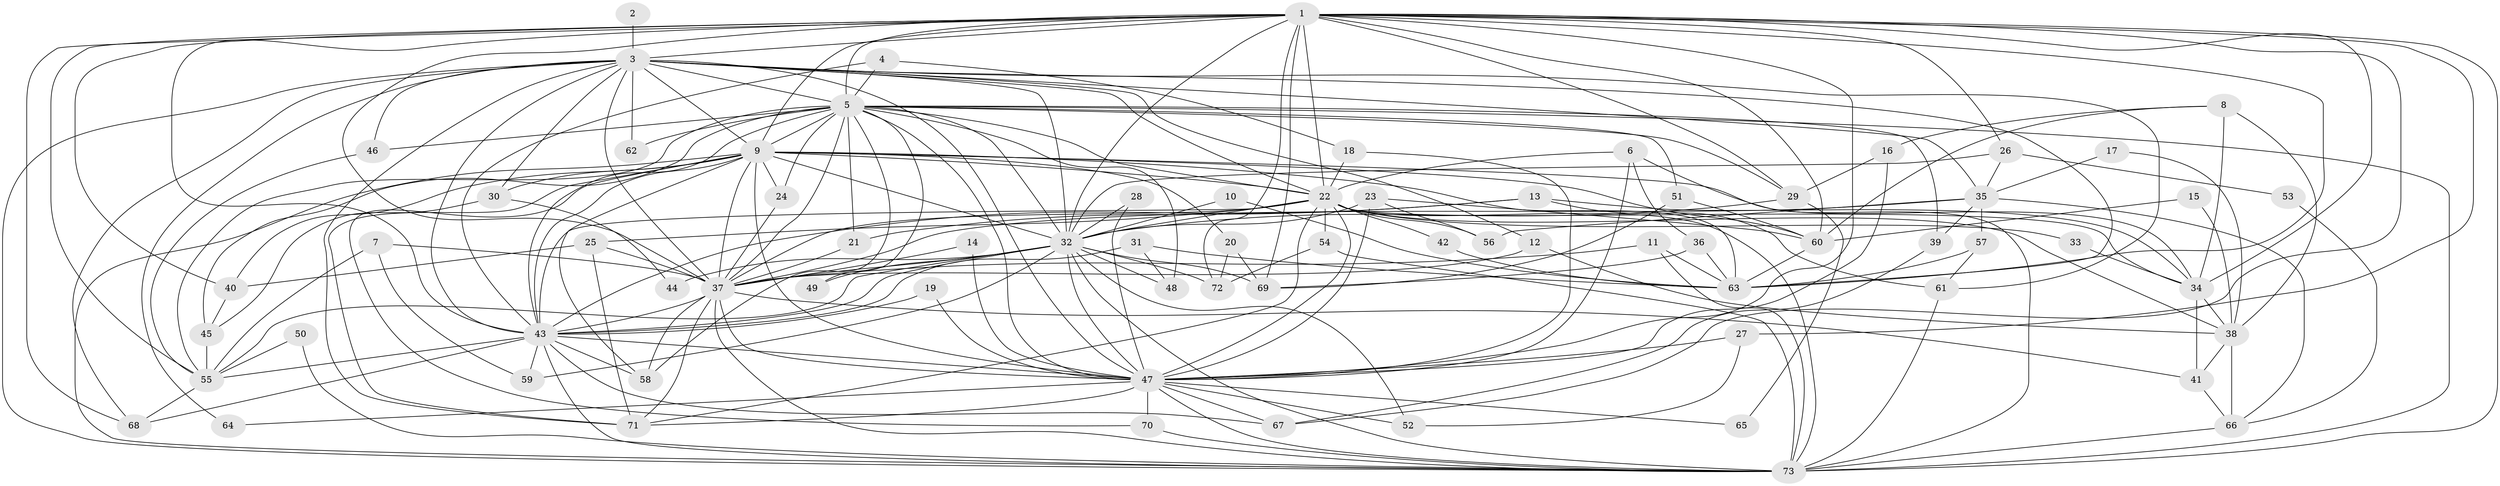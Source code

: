 // original degree distribution, {20: 0.00684931506849315, 25: 0.00684931506849315, 27: 0.0136986301369863, 29: 0.00684931506849315, 23: 0.0136986301369863, 22: 0.00684931506849315, 26: 0.00684931506849315, 19: 0.00684931506849315, 3: 0.2191780821917808, 4: 0.1095890410958904, 2: 0.5205479452054794, 5: 0.0273972602739726, 10: 0.00684931506849315, 6: 0.0136986301369863, 7: 0.0136986301369863, 9: 0.00684931506849315, 8: 0.0136986301369863}
// Generated by graph-tools (version 1.1) at 2025/01/03/09/25 03:01:16]
// undirected, 73 vertices, 214 edges
graph export_dot {
graph [start="1"]
  node [color=gray90,style=filled];
  1;
  2;
  3;
  4;
  5;
  6;
  7;
  8;
  9;
  10;
  11;
  12;
  13;
  14;
  15;
  16;
  17;
  18;
  19;
  20;
  21;
  22;
  23;
  24;
  25;
  26;
  27;
  28;
  29;
  30;
  31;
  32;
  33;
  34;
  35;
  36;
  37;
  38;
  39;
  40;
  41;
  42;
  43;
  44;
  45;
  46;
  47;
  48;
  49;
  50;
  51;
  52;
  53;
  54;
  55;
  56;
  57;
  58;
  59;
  60;
  61;
  62;
  63;
  64;
  65;
  66;
  67;
  68;
  69;
  70;
  71;
  72;
  73;
  1 -- 3 [weight=1.0];
  1 -- 5 [weight=2.0];
  1 -- 9 [weight=1.0];
  1 -- 22 [weight=1.0];
  1 -- 26 [weight=2.0];
  1 -- 27 [weight=1.0];
  1 -- 29 [weight=1.0];
  1 -- 32 [weight=2.0];
  1 -- 34 [weight=1.0];
  1 -- 37 [weight=1.0];
  1 -- 40 [weight=1.0];
  1 -- 43 [weight=1.0];
  1 -- 47 [weight=2.0];
  1 -- 55 [weight=1.0];
  1 -- 60 [weight=1.0];
  1 -- 63 [weight=1.0];
  1 -- 67 [weight=1.0];
  1 -- 68 [weight=1.0];
  1 -- 69 [weight=2.0];
  1 -- 72 [weight=1.0];
  1 -- 73 [weight=3.0];
  2 -- 3 [weight=1.0];
  3 -- 5 [weight=1.0];
  3 -- 9 [weight=1.0];
  3 -- 12 [weight=1.0];
  3 -- 22 [weight=1.0];
  3 -- 30 [weight=1.0];
  3 -- 32 [weight=1.0];
  3 -- 35 [weight=1.0];
  3 -- 37 [weight=2.0];
  3 -- 43 [weight=1.0];
  3 -- 46 [weight=1.0];
  3 -- 47 [weight=1.0];
  3 -- 61 [weight=1.0];
  3 -- 62 [weight=1.0];
  3 -- 63 [weight=1.0];
  3 -- 64 [weight=1.0];
  3 -- 68 [weight=1.0];
  3 -- 71 [weight=1.0];
  3 -- 73 [weight=1.0];
  4 -- 5 [weight=1.0];
  4 -- 18 [weight=1.0];
  4 -- 43 [weight=1.0];
  5 -- 9 [weight=3.0];
  5 -- 21 [weight=3.0];
  5 -- 22 [weight=1.0];
  5 -- 24 [weight=1.0];
  5 -- 29 [weight=1.0];
  5 -- 32 [weight=1.0];
  5 -- 37 [weight=1.0];
  5 -- 39 [weight=1.0];
  5 -- 43 [weight=1.0];
  5 -- 45 [weight=1.0];
  5 -- 46 [weight=1.0];
  5 -- 47 [weight=1.0];
  5 -- 48 [weight=2.0];
  5 -- 49 [weight=1.0];
  5 -- 51 [weight=1.0];
  5 -- 55 [weight=1.0];
  5 -- 58 [weight=1.0];
  5 -- 62 [weight=1.0];
  5 -- 73 [weight=1.0];
  6 -- 22 [weight=1.0];
  6 -- 36 [weight=1.0];
  6 -- 47 [weight=1.0];
  6 -- 73 [weight=1.0];
  7 -- 37 [weight=1.0];
  7 -- 55 [weight=1.0];
  7 -- 59 [weight=1.0];
  8 -- 16 [weight=1.0];
  8 -- 34 [weight=1.0];
  8 -- 38 [weight=1.0];
  8 -- 60 [weight=1.0];
  9 -- 20 [weight=1.0];
  9 -- 22 [weight=1.0];
  9 -- 24 [weight=1.0];
  9 -- 30 [weight=1.0];
  9 -- 32 [weight=2.0];
  9 -- 34 [weight=1.0];
  9 -- 37 [weight=2.0];
  9 -- 40 [weight=1.0];
  9 -- 43 [weight=1.0];
  9 -- 47 [weight=2.0];
  9 -- 58 [weight=1.0];
  9 -- 60 [weight=1.0];
  9 -- 63 [weight=2.0];
  9 -- 70 [weight=1.0];
  9 -- 71 [weight=1.0];
  9 -- 73 [weight=1.0];
  10 -- 32 [weight=1.0];
  10 -- 63 [weight=1.0];
  11 -- 37 [weight=1.0];
  11 -- 63 [weight=1.0];
  11 -- 73 [weight=1.0];
  12 -- 37 [weight=1.0];
  12 -- 38 [weight=1.0];
  13 -- 21 [weight=1.0];
  13 -- 34 [weight=1.0];
  13 -- 43 [weight=1.0];
  13 -- 61 [weight=1.0];
  14 -- 37 [weight=1.0];
  14 -- 47 [weight=1.0];
  15 -- 38 [weight=1.0];
  15 -- 60 [weight=1.0];
  16 -- 29 [weight=1.0];
  16 -- 47 [weight=1.0];
  17 -- 35 [weight=1.0];
  17 -- 38 [weight=1.0];
  18 -- 22 [weight=1.0];
  18 -- 47 [weight=1.0];
  19 -- 43 [weight=2.0];
  19 -- 47 [weight=1.0];
  20 -- 69 [weight=1.0];
  20 -- 72 [weight=1.0];
  21 -- 37 [weight=1.0];
  22 -- 25 [weight=1.0];
  22 -- 32 [weight=1.0];
  22 -- 33 [weight=1.0];
  22 -- 34 [weight=1.0];
  22 -- 37 [weight=3.0];
  22 -- 38 [weight=1.0];
  22 -- 42 [weight=1.0];
  22 -- 43 [weight=2.0];
  22 -- 47 [weight=1.0];
  22 -- 54 [weight=1.0];
  22 -- 56 [weight=1.0];
  22 -- 71 [weight=1.0];
  22 -- 73 [weight=2.0];
  23 -- 32 [weight=1.0];
  23 -- 47 [weight=1.0];
  23 -- 56 [weight=1.0];
  23 -- 60 [weight=1.0];
  24 -- 37 [weight=1.0];
  25 -- 37 [weight=1.0];
  25 -- 40 [weight=1.0];
  25 -- 71 [weight=1.0];
  26 -- 32 [weight=1.0];
  26 -- 35 [weight=1.0];
  26 -- 53 [weight=2.0];
  27 -- 47 [weight=1.0];
  27 -- 52 [weight=1.0];
  28 -- 32 [weight=1.0];
  28 -- 47 [weight=1.0];
  29 -- 32 [weight=1.0];
  29 -- 65 [weight=2.0];
  30 -- 44 [weight=1.0];
  30 -- 45 [weight=1.0];
  31 -- 43 [weight=1.0];
  31 -- 48 [weight=1.0];
  31 -- 63 [weight=1.0];
  32 -- 37 [weight=2.0];
  32 -- 43 [weight=1.0];
  32 -- 44 [weight=1.0];
  32 -- 47 [weight=1.0];
  32 -- 48 [weight=1.0];
  32 -- 49 [weight=1.0];
  32 -- 52 [weight=1.0];
  32 -- 55 [weight=1.0];
  32 -- 59 [weight=2.0];
  32 -- 69 [weight=1.0];
  32 -- 72 [weight=1.0];
  32 -- 73 [weight=1.0];
  33 -- 34 [weight=1.0];
  34 -- 38 [weight=1.0];
  34 -- 41 [weight=1.0];
  35 -- 37 [weight=1.0];
  35 -- 39 [weight=1.0];
  35 -- 56 [weight=1.0];
  35 -- 57 [weight=1.0];
  35 -- 66 [weight=1.0];
  36 -- 63 [weight=1.0];
  36 -- 69 [weight=1.0];
  37 -- 41 [weight=1.0];
  37 -- 43 [weight=1.0];
  37 -- 47 [weight=2.0];
  37 -- 58 [weight=1.0];
  37 -- 71 [weight=1.0];
  37 -- 73 [weight=2.0];
  38 -- 41 [weight=1.0];
  38 -- 66 [weight=1.0];
  39 -- 67 [weight=1.0];
  40 -- 45 [weight=1.0];
  41 -- 66 [weight=1.0];
  42 -- 63 [weight=1.0];
  43 -- 47 [weight=1.0];
  43 -- 55 [weight=1.0];
  43 -- 58 [weight=1.0];
  43 -- 59 [weight=1.0];
  43 -- 67 [weight=1.0];
  43 -- 68 [weight=1.0];
  43 -- 73 [weight=1.0];
  45 -- 55 [weight=1.0];
  46 -- 55 [weight=1.0];
  47 -- 52 [weight=1.0];
  47 -- 64 [weight=1.0];
  47 -- 65 [weight=1.0];
  47 -- 67 [weight=1.0];
  47 -- 70 [weight=1.0];
  47 -- 71 [weight=1.0];
  47 -- 73 [weight=1.0];
  50 -- 55 [weight=1.0];
  50 -- 73 [weight=1.0];
  51 -- 60 [weight=1.0];
  51 -- 69 [weight=1.0];
  53 -- 66 [weight=1.0];
  54 -- 72 [weight=1.0];
  54 -- 73 [weight=1.0];
  55 -- 68 [weight=1.0];
  57 -- 61 [weight=1.0];
  57 -- 63 [weight=1.0];
  60 -- 63 [weight=1.0];
  61 -- 73 [weight=1.0];
  66 -- 73 [weight=1.0];
  70 -- 73 [weight=1.0];
}
